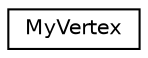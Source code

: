 digraph "クラス階層図"
{
 // LATEX_PDF_SIZE
  edge [fontname="Helvetica",fontsize="10",labelfontname="Helvetica",labelfontsize="10"];
  node [fontname="Helvetica",fontsize="10",shape=record];
  rankdir="LR";
  Node0 [label="MyVertex",height=0.2,width=0.4,color="black", fillcolor="white", style="filled",URL="$struct_my_vertex.html",tooltip=" "];
}
